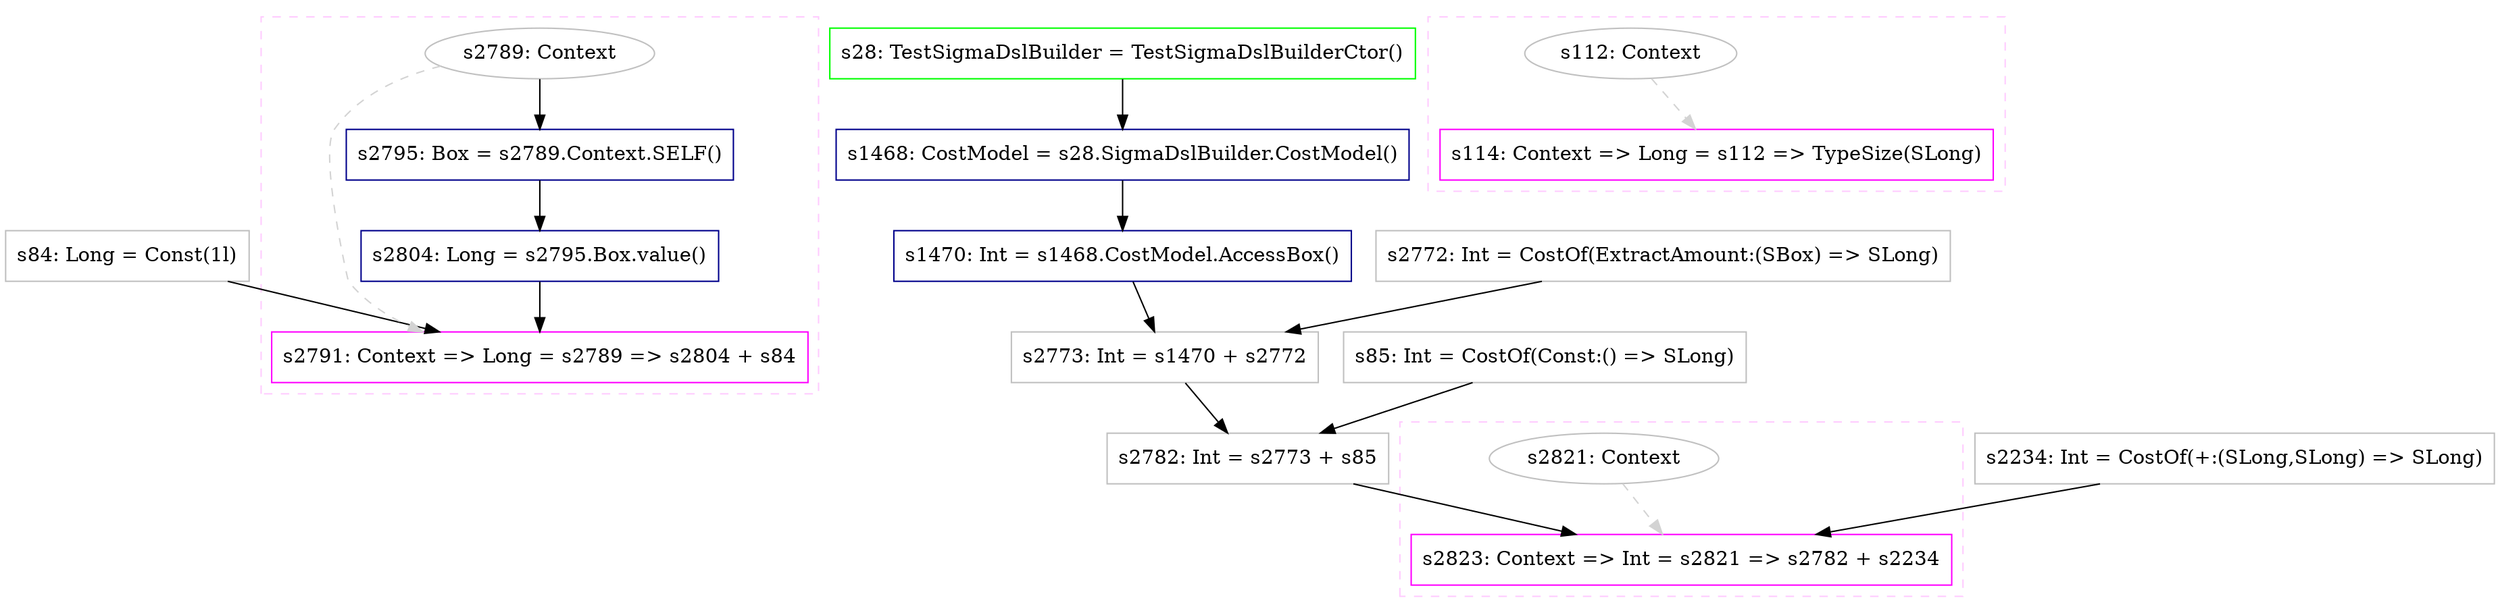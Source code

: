 digraph "value" {
concentrate=true
node [style=filled, fillcolor=orangered]

"s84" [
label="s84: Long = Const(1l)"
shape=box, color=gray, tooltip="s84:Long", style=filled, fillcolor=white
]
subgraph cluster_s2791 {
style=dashed; color="#FFCCFF"
"s2789" [
label="s2789: Context"
shape=oval, color=gray, tooltip="s2789:Context", style=filled, fillcolor=white
]
"s2791" [
label="s2791: Context => Long = s2789 => s2804 + s84"
shape=box, color=magenta, tooltip="s2791:Context => Long", style=filled, fillcolor=white
]
{rank=source; s2789}
"s2795" [
label="s2795: Box = s2789.Context.SELF()"
shape=box, color=darkblue, tooltip="s2795:Box", style=filled, fillcolor=white
]
"s2804" [
label="s2804: Long = s2795.Box.value()"
shape=box, color=darkblue, tooltip="s2804:Long", style=filled, fillcolor=white
]
{rank=sink; s2791}
}
"s28" [
label="s28: TestSigmaDslBuilder = TestSigmaDslBuilderCtor()"
shape=box, color=green, tooltip="s28:TestSigmaDslBuilder", style=filled, fillcolor=white
]
"s1468" [
label="s1468: CostModel = s28.SigmaDslBuilder.CostModel()"
shape=box, color=darkblue, tooltip="s1468:CostModel", style=filled, fillcolor=white
]
"s1470" [
label="s1470: Int = s1468.CostModel.AccessBox()"
shape=box, color=darkblue, tooltip="s1470:Int", style=filled, fillcolor=white
]
"s2772" [
label="s2772: Int = CostOf(ExtractAmount:(SBox) => SLong)"
shape=box, color=gray, tooltip="s2772:Int", style=filled, fillcolor=white
]
"s2773" [
label="s2773: Int = s1470 + s2772"
shape=box, color=gray, tooltip="s2773:Int", style=filled, fillcolor=white
]
"s85" [
label="s85: Int = CostOf(Const:() => SLong)"
shape=box, color=gray, tooltip="s85:Int", style=filled, fillcolor=white
]
"s2782" [
label="s2782: Int = s2773 + s85"
shape=box, color=gray, tooltip="s2782:Int", style=filled, fillcolor=white
]
"s2234" [
label="s2234: Int = CostOf(+:(SLong,SLong) => SLong)"
shape=box, color=gray, tooltip="s2234:Int", style=filled, fillcolor=white
]
subgraph cluster_s2823 {
style=dashed; color="#FFCCFF"
"s2821" [
label="s2821: Context"
shape=oval, color=gray, tooltip="s2821:Context", style=filled, fillcolor=white
]
"s2823" [
label="s2823: Context => Int = s2821 => s2782 + s2234"
shape=box, color=magenta, tooltip="s2823:Context => Int", style=filled, fillcolor=white
]
{rank=source; s2821}
{rank=sink; s2823}
}
subgraph cluster_s114 {
style=dashed; color="#FFCCFF"
"s112" [
label="s112: Context"
shape=oval, color=gray, tooltip="s112:Context", style=filled, fillcolor=white
]
"s114" [
label="s114: Context => Long = s112 => TypeSize(SLong)"
shape=box, color=magenta, tooltip="s114:Context => Long", style=filled, fillcolor=white
]
{rank=source; s112}
{rank=sink; s114}
}
"s2773" -> "s2782" [style=solid]
"s85" -> "s2782" [style=solid]
"s2795" -> "s2804" [style=solid]
"s1468" -> "s1470" [style=solid]
"s1470" -> "s2773" [style=solid]
"s2772" -> "s2773" [style=solid]
"s2789" -> "s2791" [style=dashed, color=lightgray, weight=0]
"s2804" -> "s2791" [style=solid]
"s84" -> "s2791" [style=solid]
"s2821" -> "s2823" [style=dashed, color=lightgray, weight=0]
"s2782" -> "s2823" [style=solid]
"s2234" -> "s2823" [style=solid]
"s112" -> "s114" [style=dashed, color=lightgray, weight=0]
"s2789" -> "s2795" [style=solid]
"s28" -> "s1468" [style=solid]
}
